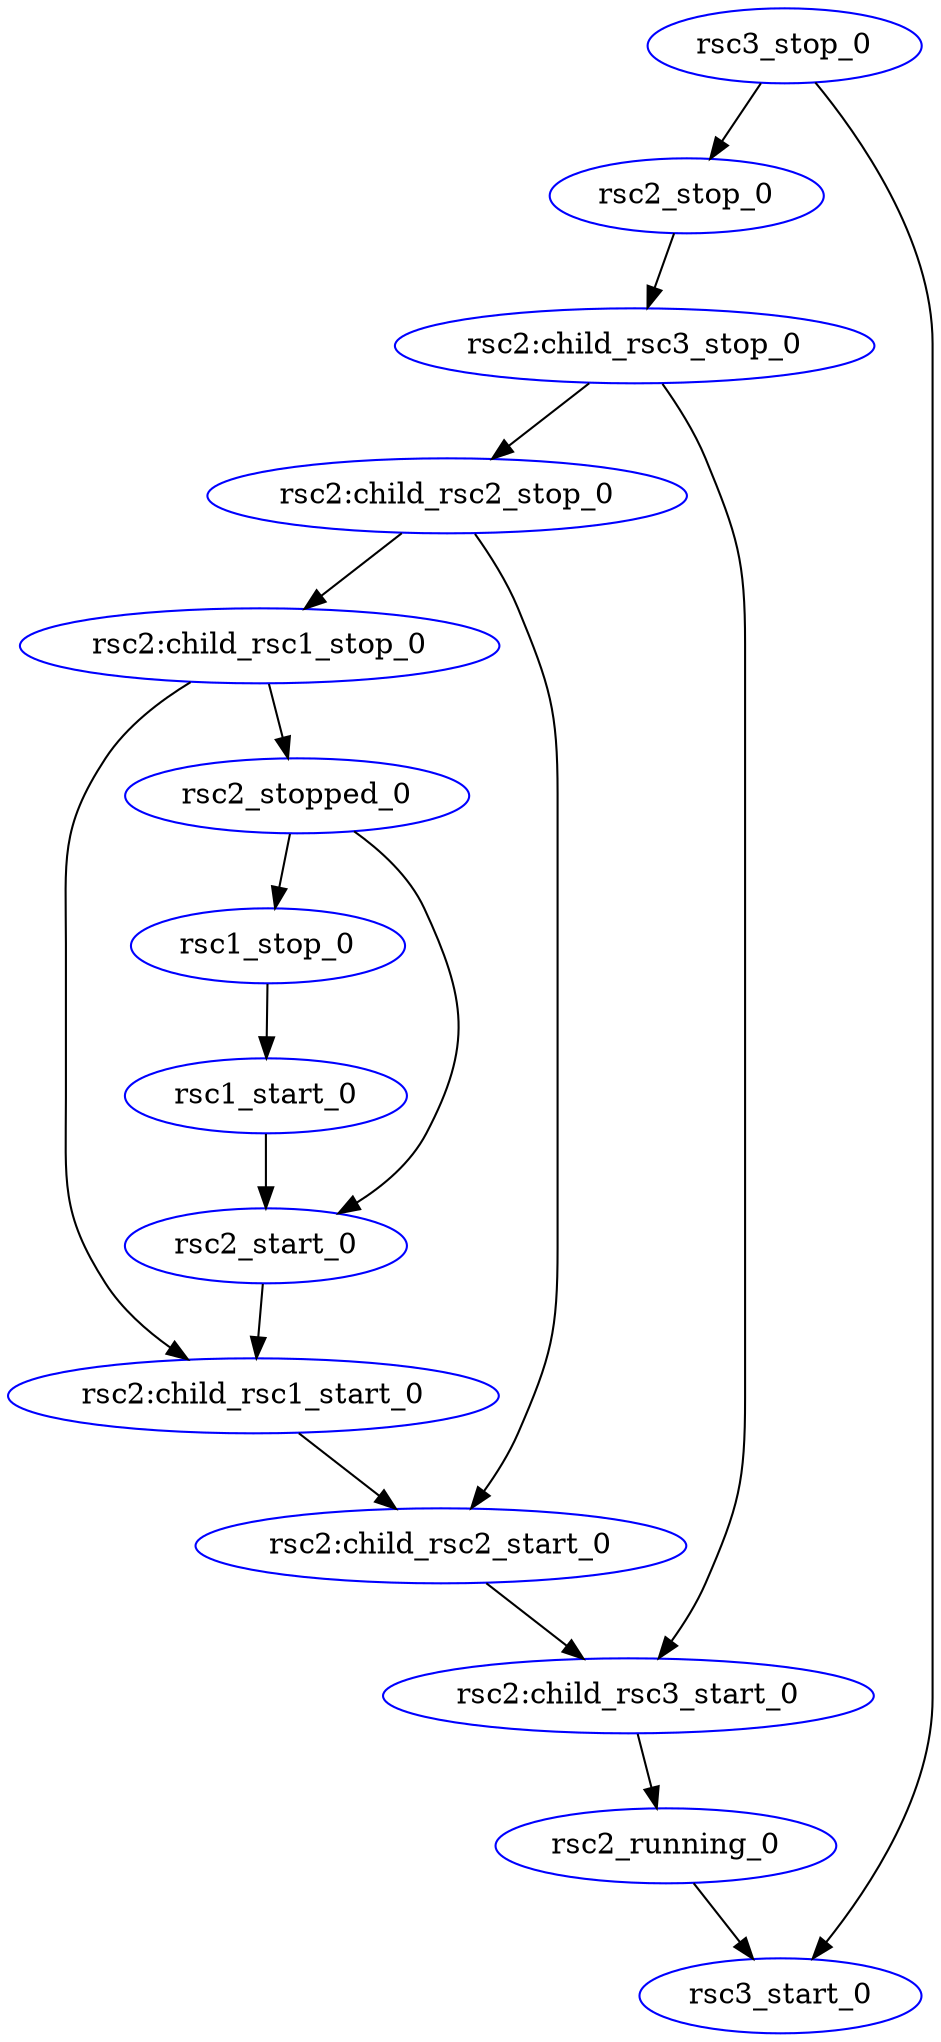 digraph "g" {
	size = "30,30"
"rsc1_stop_0" [ color="blue" ]
"rsc1_start_0" [ color="blue" ]
"rsc2:child_rsc1_stop_0" [ color="blue" ]
"rsc2:child_rsc1_start_0" [ color="blue" ]
"rsc2:child_rsc2_stop_0" [ color="blue" ]
"rsc2:child_rsc2_start_0" [ color="blue" ]
"rsc2:child_rsc3_stop_0" [ color="blue" ]
"rsc2:child_rsc3_start_0" [ color="blue" ]
"rsc2_start_0" [ color="blue" ]
"rsc2_running_0" [ color="blue" ]
"rsc2_stop_0" [ color="blue" ]
"rsc2_stopped_0" [ color="blue" ]
"rsc3_stop_0" [ color="blue" ]
"rsc3_start_0" [ color="blue" ]
"rsc2_stopped_0" -> "rsc1_stop_0"
"rsc1_stop_0" -> "rsc1_start_0"
"rsc2:child_rsc2_stop_0" -> "rsc2:child_rsc1_stop_0"
"rsc2:child_rsc1_stop_0" -> "rsc2:child_rsc1_start_0"
"rsc2_start_0" -> "rsc2:child_rsc1_start_0"
"rsc2:child_rsc3_stop_0" -> "rsc2:child_rsc2_stop_0"
"rsc2:child_rsc2_stop_0" -> "rsc2:child_rsc2_start_0"
"rsc2:child_rsc1_start_0" -> "rsc2:child_rsc2_start_0"
"rsc2_stop_0" -> "rsc2:child_rsc3_stop_0"
"rsc2:child_rsc3_stop_0" -> "rsc2:child_rsc3_start_0"
"rsc2:child_rsc2_start_0" -> "rsc2:child_rsc3_start_0"
"rsc1_start_0" -> "rsc2_start_0"
"rsc2_stopped_0" -> "rsc2_start_0"
"rsc2:child_rsc3_start_0" -> "rsc2_running_0"
"rsc3_stop_0" -> "rsc2_stop_0"
"rsc2:child_rsc1_stop_0" -> "rsc2_stopped_0"
"rsc2_running_0" -> "rsc3_start_0"
"rsc3_stop_0" -> "rsc3_start_0"
}
